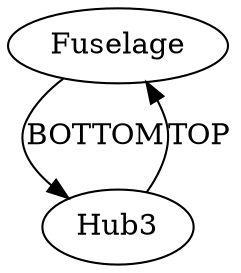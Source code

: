 /* Created by igraph 0.10.2 */
digraph {
  0 [
    instance=Fuselage_instance_1
    label=Fuselage
  ];
  1 [
    instance=Hub3_instance_3
    label=Hub3
  ];

  0 -> 1 [
    label=BOTTOM
  ];
  1 -> 0 [
    label=TOP
  ];
}
